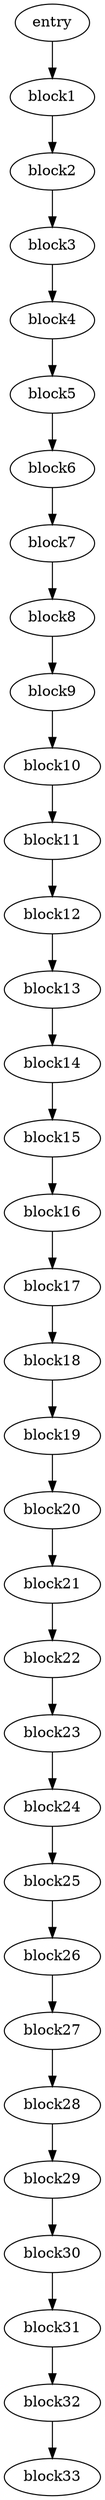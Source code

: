 digraph "Control Flow Graph" {
  "entry" -> "block1";
  "block1" -> "block2";
  "block2" -> "block3";
  "block3" -> "block4";
  "block4" -> "block5";
  "block5" -> "block6";
  "block6" -> "block7";
  "block7" -> "block8";
  "block8" -> "block9";
  "block9" -> "block10";
  "block10" -> "block11";
  "block11" -> "block12";
  "block12" -> "block13";
  "block13" -> "block14";
  "block14" -> "block15";
  "block15" -> "block16";
  "block16" -> "block17";
  "block17" -> "block18";
  "block18" -> "block19";
  "block19" -> "block20";
  "block20" -> "block21";
  "block21" -> "block22";
  "block22" -> "block23";
  "block23" -> "block24";
  "block24" -> "block25";
  "block25" -> "block26";
  "block26" -> "block27";
  "block27" -> "block28";
  "block28" -> "block29";
  "block29" -> "block30";
  "block30" -> "block31";
  "block31" -> "block32";
  "block32" -> "block33";
}